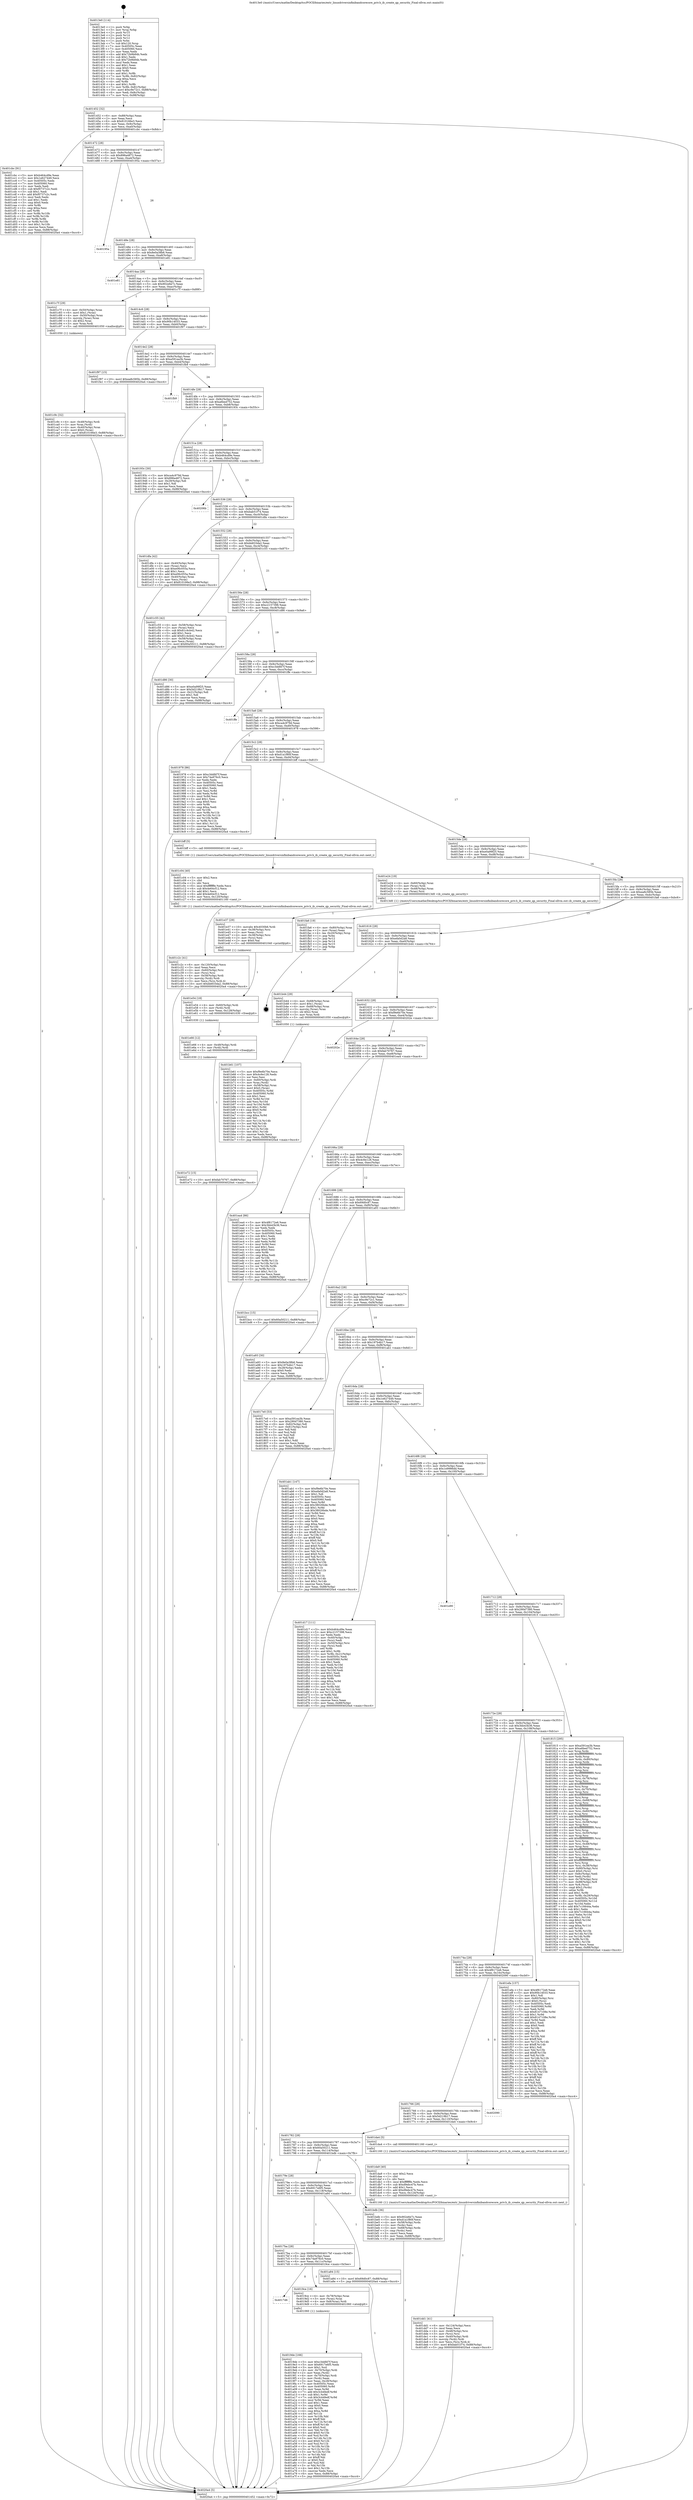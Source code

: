 digraph "0x4013e0" {
  label = "0x4013e0 (/mnt/c/Users/mathe/Desktop/tcc/POCII/binaries/extr_linuxdriversinfinibandcorecore_priv.h_ib_create_qp_security_Final-ollvm.out::main(0))"
  labelloc = "t"
  node[shape=record]

  Entry [label="",width=0.3,height=0.3,shape=circle,fillcolor=black,style=filled]
  "0x401452" [label="{
     0x401452 [32]\l
     | [instrs]\l
     &nbsp;&nbsp;0x401452 \<+6\>: mov -0x88(%rbp),%eax\l
     &nbsp;&nbsp;0x401458 \<+2\>: mov %eax,%ecx\l
     &nbsp;&nbsp;0x40145a \<+6\>: sub $0x810166e3,%ecx\l
     &nbsp;&nbsp;0x401460 \<+6\>: mov %eax,-0x9c(%rbp)\l
     &nbsp;&nbsp;0x401466 \<+6\>: mov %ecx,-0xa0(%rbp)\l
     &nbsp;&nbsp;0x40146c \<+6\>: je 0000000000401cbc \<main+0x8dc\>\l
  }"]
  "0x401cbc" [label="{
     0x401cbc [91]\l
     | [instrs]\l
     &nbsp;&nbsp;0x401cbc \<+5\>: mov $0xb464cd9e,%eax\l
     &nbsp;&nbsp;0x401cc1 \<+5\>: mov $0x1e627449,%ecx\l
     &nbsp;&nbsp;0x401cc6 \<+7\>: mov 0x40505c,%edx\l
     &nbsp;&nbsp;0x401ccd \<+7\>: mov 0x405060,%esi\l
     &nbsp;&nbsp;0x401cd4 \<+2\>: mov %edx,%edi\l
     &nbsp;&nbsp;0x401cd6 \<+6\>: sub $0xf0737c2c,%edi\l
     &nbsp;&nbsp;0x401cdc \<+3\>: sub $0x1,%edi\l
     &nbsp;&nbsp;0x401cdf \<+6\>: add $0xf0737c2c,%edi\l
     &nbsp;&nbsp;0x401ce5 \<+3\>: imul %edi,%edx\l
     &nbsp;&nbsp;0x401ce8 \<+3\>: and $0x1,%edx\l
     &nbsp;&nbsp;0x401ceb \<+3\>: cmp $0x0,%edx\l
     &nbsp;&nbsp;0x401cee \<+4\>: sete %r8b\l
     &nbsp;&nbsp;0x401cf2 \<+3\>: cmp $0xa,%esi\l
     &nbsp;&nbsp;0x401cf5 \<+4\>: setl %r9b\l
     &nbsp;&nbsp;0x401cf9 \<+3\>: mov %r8b,%r10b\l
     &nbsp;&nbsp;0x401cfc \<+3\>: and %r9b,%r10b\l
     &nbsp;&nbsp;0x401cff \<+3\>: xor %r9b,%r8b\l
     &nbsp;&nbsp;0x401d02 \<+3\>: or %r8b,%r10b\l
     &nbsp;&nbsp;0x401d05 \<+4\>: test $0x1,%r10b\l
     &nbsp;&nbsp;0x401d09 \<+3\>: cmovne %ecx,%eax\l
     &nbsp;&nbsp;0x401d0c \<+6\>: mov %eax,-0x88(%rbp)\l
     &nbsp;&nbsp;0x401d12 \<+5\>: jmp 00000000004020a4 \<main+0xcc4\>\l
  }"]
  "0x401472" [label="{
     0x401472 [28]\l
     | [instrs]\l
     &nbsp;&nbsp;0x401472 \<+5\>: jmp 0000000000401477 \<main+0x97\>\l
     &nbsp;&nbsp;0x401477 \<+6\>: mov -0x9c(%rbp),%eax\l
     &nbsp;&nbsp;0x40147d \<+5\>: sub $0x896a4872,%eax\l
     &nbsp;&nbsp;0x401482 \<+6\>: mov %eax,-0xa4(%rbp)\l
     &nbsp;&nbsp;0x401488 \<+6\>: je 000000000040195a \<main+0x57a\>\l
  }"]
  Exit [label="",width=0.3,height=0.3,shape=circle,fillcolor=black,style=filled,peripheries=2]
  "0x40195a" [label="{
     0x40195a\l
  }", style=dashed]
  "0x40148e" [label="{
     0x40148e [28]\l
     | [instrs]\l
     &nbsp;&nbsp;0x40148e \<+5\>: jmp 0000000000401493 \<main+0xb3\>\l
     &nbsp;&nbsp;0x401493 \<+6\>: mov -0x9c(%rbp),%eax\l
     &nbsp;&nbsp;0x401499 \<+5\>: sub $0x8e0a38b6,%eax\l
     &nbsp;&nbsp;0x40149e \<+6\>: mov %eax,-0xa8(%rbp)\l
     &nbsp;&nbsp;0x4014a4 \<+6\>: je 0000000000401e81 \<main+0xaa1\>\l
  }"]
  "0x401e72" [label="{
     0x401e72 [15]\l
     | [instrs]\l
     &nbsp;&nbsp;0x401e72 \<+10\>: movl $0xfab70767,-0x88(%rbp)\l
     &nbsp;&nbsp;0x401e7c \<+5\>: jmp 00000000004020a4 \<main+0xcc4\>\l
  }"]
  "0x401e81" [label="{
     0x401e81\l
  }", style=dashed]
  "0x4014aa" [label="{
     0x4014aa [28]\l
     | [instrs]\l
     &nbsp;&nbsp;0x4014aa \<+5\>: jmp 00000000004014af \<main+0xcf\>\l
     &nbsp;&nbsp;0x4014af \<+6\>: mov -0x9c(%rbp),%eax\l
     &nbsp;&nbsp;0x4014b5 \<+5\>: sub $0x902e6e7c,%eax\l
     &nbsp;&nbsp;0x4014ba \<+6\>: mov %eax,-0xac(%rbp)\l
     &nbsp;&nbsp;0x4014c0 \<+6\>: je 0000000000401c7f \<main+0x89f\>\l
  }"]
  "0x401e66" [label="{
     0x401e66 [12]\l
     | [instrs]\l
     &nbsp;&nbsp;0x401e66 \<+4\>: mov -0x48(%rbp),%rdi\l
     &nbsp;&nbsp;0x401e6a \<+3\>: mov (%rdi),%rdi\l
     &nbsp;&nbsp;0x401e6d \<+5\>: call 0000000000401030 \<free@plt\>\l
     | [calls]\l
     &nbsp;&nbsp;0x401030 \{1\} (unknown)\l
  }"]
  "0x401c7f" [label="{
     0x401c7f [29]\l
     | [instrs]\l
     &nbsp;&nbsp;0x401c7f \<+4\>: mov -0x50(%rbp),%rax\l
     &nbsp;&nbsp;0x401c83 \<+6\>: movl $0x1,(%rax)\l
     &nbsp;&nbsp;0x401c89 \<+4\>: mov -0x50(%rbp),%rax\l
     &nbsp;&nbsp;0x401c8d \<+3\>: movslq (%rax),%rax\l
     &nbsp;&nbsp;0x401c90 \<+4\>: shl $0x2,%rax\l
     &nbsp;&nbsp;0x401c94 \<+3\>: mov %rax,%rdi\l
     &nbsp;&nbsp;0x401c97 \<+5\>: call 0000000000401050 \<malloc@plt\>\l
     | [calls]\l
     &nbsp;&nbsp;0x401050 \{1\} (unknown)\l
  }"]
  "0x4014c6" [label="{
     0x4014c6 [28]\l
     | [instrs]\l
     &nbsp;&nbsp;0x4014c6 \<+5\>: jmp 00000000004014cb \<main+0xeb\>\l
     &nbsp;&nbsp;0x4014cb \<+6\>: mov -0x9c(%rbp),%eax\l
     &nbsp;&nbsp;0x4014d1 \<+5\>: sub $0x90b14033,%eax\l
     &nbsp;&nbsp;0x4014d6 \<+6\>: mov %eax,-0xb0(%rbp)\l
     &nbsp;&nbsp;0x4014dc \<+6\>: je 0000000000401f97 \<main+0xbb7\>\l
  }"]
  "0x401e54" [label="{
     0x401e54 [18]\l
     | [instrs]\l
     &nbsp;&nbsp;0x401e54 \<+4\>: mov -0x60(%rbp),%rdi\l
     &nbsp;&nbsp;0x401e58 \<+3\>: mov (%rdi),%rdi\l
     &nbsp;&nbsp;0x401e5b \<+6\>: mov %eax,-0x128(%rbp)\l
     &nbsp;&nbsp;0x401e61 \<+5\>: call 0000000000401030 \<free@plt\>\l
     | [calls]\l
     &nbsp;&nbsp;0x401030 \{1\} (unknown)\l
  }"]
  "0x401f97" [label="{
     0x401f97 [15]\l
     | [instrs]\l
     &nbsp;&nbsp;0x401f97 \<+10\>: movl $0xea8c585b,-0x88(%rbp)\l
     &nbsp;&nbsp;0x401fa1 \<+5\>: jmp 00000000004020a4 \<main+0xcc4\>\l
  }"]
  "0x4014e2" [label="{
     0x4014e2 [28]\l
     | [instrs]\l
     &nbsp;&nbsp;0x4014e2 \<+5\>: jmp 00000000004014e7 \<main+0x107\>\l
     &nbsp;&nbsp;0x4014e7 \<+6\>: mov -0x9c(%rbp),%eax\l
     &nbsp;&nbsp;0x4014ed \<+5\>: sub $0xa591ea3b,%eax\l
     &nbsp;&nbsp;0x4014f2 \<+6\>: mov %eax,-0xb4(%rbp)\l
     &nbsp;&nbsp;0x4014f8 \<+6\>: je 0000000000401fb9 \<main+0xbd9\>\l
  }"]
  "0x401e37" [label="{
     0x401e37 [29]\l
     | [instrs]\l
     &nbsp;&nbsp;0x401e37 \<+10\>: movabs $0x4030b6,%rdi\l
     &nbsp;&nbsp;0x401e41 \<+4\>: mov -0x38(%rbp),%rsi\l
     &nbsp;&nbsp;0x401e45 \<+2\>: mov %eax,(%rsi)\l
     &nbsp;&nbsp;0x401e47 \<+4\>: mov -0x38(%rbp),%rsi\l
     &nbsp;&nbsp;0x401e4b \<+2\>: mov (%rsi),%esi\l
     &nbsp;&nbsp;0x401e4d \<+2\>: mov $0x0,%al\l
     &nbsp;&nbsp;0x401e4f \<+5\>: call 0000000000401040 \<printf@plt\>\l
     | [calls]\l
     &nbsp;&nbsp;0x401040 \{1\} (unknown)\l
  }"]
  "0x401fb9" [label="{
     0x401fb9\l
  }", style=dashed]
  "0x4014fe" [label="{
     0x4014fe [28]\l
     | [instrs]\l
     &nbsp;&nbsp;0x4014fe \<+5\>: jmp 0000000000401503 \<main+0x123\>\l
     &nbsp;&nbsp;0x401503 \<+6\>: mov -0x9c(%rbp),%eax\l
     &nbsp;&nbsp;0x401509 \<+5\>: sub $0xa6bed752,%eax\l
     &nbsp;&nbsp;0x40150e \<+6\>: mov %eax,-0xb8(%rbp)\l
     &nbsp;&nbsp;0x401514 \<+6\>: je 000000000040193c \<main+0x55c\>\l
  }"]
  "0x401dd1" [label="{
     0x401dd1 [41]\l
     | [instrs]\l
     &nbsp;&nbsp;0x401dd1 \<+6\>: mov -0x124(%rbp),%ecx\l
     &nbsp;&nbsp;0x401dd7 \<+3\>: imul %eax,%ecx\l
     &nbsp;&nbsp;0x401dda \<+4\>: mov -0x48(%rbp),%rsi\l
     &nbsp;&nbsp;0x401dde \<+3\>: mov (%rsi),%rsi\l
     &nbsp;&nbsp;0x401de1 \<+4\>: mov -0x40(%rbp),%rdi\l
     &nbsp;&nbsp;0x401de5 \<+3\>: movslq (%rdi),%rdi\l
     &nbsp;&nbsp;0x401de8 \<+3\>: mov %ecx,(%rsi,%rdi,4)\l
     &nbsp;&nbsp;0x401deb \<+10\>: movl $0xbab51f74,-0x88(%rbp)\l
     &nbsp;&nbsp;0x401df5 \<+5\>: jmp 00000000004020a4 \<main+0xcc4\>\l
  }"]
  "0x40193c" [label="{
     0x40193c [30]\l
     | [instrs]\l
     &nbsp;&nbsp;0x40193c \<+5\>: mov $0xca4c979d,%eax\l
     &nbsp;&nbsp;0x401941 \<+5\>: mov $0x896a4872,%ecx\l
     &nbsp;&nbsp;0x401946 \<+3\>: mov -0x29(%rbp),%dl\l
     &nbsp;&nbsp;0x401949 \<+3\>: test $0x1,%dl\l
     &nbsp;&nbsp;0x40194c \<+3\>: cmovne %ecx,%eax\l
     &nbsp;&nbsp;0x40194f \<+6\>: mov %eax,-0x88(%rbp)\l
     &nbsp;&nbsp;0x401955 \<+5\>: jmp 00000000004020a4 \<main+0xcc4\>\l
  }"]
  "0x40151a" [label="{
     0x40151a [28]\l
     | [instrs]\l
     &nbsp;&nbsp;0x40151a \<+5\>: jmp 000000000040151f \<main+0x13f\>\l
     &nbsp;&nbsp;0x40151f \<+6\>: mov -0x9c(%rbp),%eax\l
     &nbsp;&nbsp;0x401525 \<+5\>: sub $0xb464cd9e,%eax\l
     &nbsp;&nbsp;0x40152a \<+6\>: mov %eax,-0xbc(%rbp)\l
     &nbsp;&nbsp;0x401530 \<+6\>: je 000000000040206b \<main+0xc8b\>\l
  }"]
  "0x401da9" [label="{
     0x401da9 [40]\l
     | [instrs]\l
     &nbsp;&nbsp;0x401da9 \<+5\>: mov $0x2,%ecx\l
     &nbsp;&nbsp;0x401dae \<+1\>: cltd\l
     &nbsp;&nbsp;0x401daf \<+2\>: idiv %ecx\l
     &nbsp;&nbsp;0x401db1 \<+6\>: imul $0xfffffffe,%edx,%ecx\l
     &nbsp;&nbsp;0x401db7 \<+6\>: sub $0xd9ebc47b,%ecx\l
     &nbsp;&nbsp;0x401dbd \<+3\>: add $0x1,%ecx\l
     &nbsp;&nbsp;0x401dc0 \<+6\>: add $0xd9ebc47b,%ecx\l
     &nbsp;&nbsp;0x401dc6 \<+6\>: mov %ecx,-0x124(%rbp)\l
     &nbsp;&nbsp;0x401dcc \<+5\>: call 0000000000401160 \<next_i\>\l
     | [calls]\l
     &nbsp;&nbsp;0x401160 \{1\} (/mnt/c/Users/mathe/Desktop/tcc/POCII/binaries/extr_linuxdriversinfinibandcorecore_priv.h_ib_create_qp_security_Final-ollvm.out::next_i)\l
  }"]
  "0x40206b" [label="{
     0x40206b\l
  }", style=dashed]
  "0x401536" [label="{
     0x401536 [28]\l
     | [instrs]\l
     &nbsp;&nbsp;0x401536 \<+5\>: jmp 000000000040153b \<main+0x15b\>\l
     &nbsp;&nbsp;0x40153b \<+6\>: mov -0x9c(%rbp),%eax\l
     &nbsp;&nbsp;0x401541 \<+5\>: sub $0xbab51f74,%eax\l
     &nbsp;&nbsp;0x401546 \<+6\>: mov %eax,-0xc0(%rbp)\l
     &nbsp;&nbsp;0x40154c \<+6\>: je 0000000000401dfa \<main+0xa1a\>\l
  }"]
  "0x401c9c" [label="{
     0x401c9c [32]\l
     | [instrs]\l
     &nbsp;&nbsp;0x401c9c \<+4\>: mov -0x48(%rbp),%rdi\l
     &nbsp;&nbsp;0x401ca0 \<+3\>: mov %rax,(%rdi)\l
     &nbsp;&nbsp;0x401ca3 \<+4\>: mov -0x40(%rbp),%rax\l
     &nbsp;&nbsp;0x401ca7 \<+6\>: movl $0x0,(%rax)\l
     &nbsp;&nbsp;0x401cad \<+10\>: movl $0x810166e3,-0x88(%rbp)\l
     &nbsp;&nbsp;0x401cb7 \<+5\>: jmp 00000000004020a4 \<main+0xcc4\>\l
  }"]
  "0x401dfa" [label="{
     0x401dfa [42]\l
     | [instrs]\l
     &nbsp;&nbsp;0x401dfa \<+4\>: mov -0x40(%rbp),%rax\l
     &nbsp;&nbsp;0x401dfe \<+2\>: mov (%rax),%ecx\l
     &nbsp;&nbsp;0x401e00 \<+6\>: sub $0xe06c055a,%ecx\l
     &nbsp;&nbsp;0x401e06 \<+3\>: add $0x1,%ecx\l
     &nbsp;&nbsp;0x401e09 \<+6\>: add $0xe06c055a,%ecx\l
     &nbsp;&nbsp;0x401e0f \<+4\>: mov -0x40(%rbp),%rax\l
     &nbsp;&nbsp;0x401e13 \<+2\>: mov %ecx,(%rax)\l
     &nbsp;&nbsp;0x401e15 \<+10\>: movl $0x810166e3,-0x88(%rbp)\l
     &nbsp;&nbsp;0x401e1f \<+5\>: jmp 00000000004020a4 \<main+0xcc4\>\l
  }"]
  "0x401552" [label="{
     0x401552 [28]\l
     | [instrs]\l
     &nbsp;&nbsp;0x401552 \<+5\>: jmp 0000000000401557 \<main+0x177\>\l
     &nbsp;&nbsp;0x401557 \<+6\>: mov -0x9c(%rbp),%eax\l
     &nbsp;&nbsp;0x40155d \<+5\>: sub $0xbb833da2,%eax\l
     &nbsp;&nbsp;0x401562 \<+6\>: mov %eax,-0xc4(%rbp)\l
     &nbsp;&nbsp;0x401568 \<+6\>: je 0000000000401c55 \<main+0x875\>\l
  }"]
  "0x401c2c" [label="{
     0x401c2c [41]\l
     | [instrs]\l
     &nbsp;&nbsp;0x401c2c \<+6\>: mov -0x120(%rbp),%ecx\l
     &nbsp;&nbsp;0x401c32 \<+3\>: imul %eax,%ecx\l
     &nbsp;&nbsp;0x401c35 \<+4\>: mov -0x60(%rbp),%rsi\l
     &nbsp;&nbsp;0x401c39 \<+3\>: mov (%rsi),%rsi\l
     &nbsp;&nbsp;0x401c3c \<+4\>: mov -0x58(%rbp),%rdi\l
     &nbsp;&nbsp;0x401c40 \<+3\>: movslq (%rdi),%rdi\l
     &nbsp;&nbsp;0x401c43 \<+3\>: mov %ecx,(%rsi,%rdi,4)\l
     &nbsp;&nbsp;0x401c46 \<+10\>: movl $0xbb833da2,-0x88(%rbp)\l
     &nbsp;&nbsp;0x401c50 \<+5\>: jmp 00000000004020a4 \<main+0xcc4\>\l
  }"]
  "0x401c55" [label="{
     0x401c55 [42]\l
     | [instrs]\l
     &nbsp;&nbsp;0x401c55 \<+4\>: mov -0x58(%rbp),%rax\l
     &nbsp;&nbsp;0x401c59 \<+2\>: mov (%rax),%ecx\l
     &nbsp;&nbsp;0x401c5b \<+6\>: sub $0x81c4cb42,%ecx\l
     &nbsp;&nbsp;0x401c61 \<+3\>: add $0x1,%ecx\l
     &nbsp;&nbsp;0x401c64 \<+6\>: add $0x81c4cb42,%ecx\l
     &nbsp;&nbsp;0x401c6a \<+4\>: mov -0x58(%rbp),%rax\l
     &nbsp;&nbsp;0x401c6e \<+2\>: mov %ecx,(%rax)\l
     &nbsp;&nbsp;0x401c70 \<+10\>: movl $0x60a50211,-0x88(%rbp)\l
     &nbsp;&nbsp;0x401c7a \<+5\>: jmp 00000000004020a4 \<main+0xcc4\>\l
  }"]
  "0x40156e" [label="{
     0x40156e [28]\l
     | [instrs]\l
     &nbsp;&nbsp;0x40156e \<+5\>: jmp 0000000000401573 \<main+0x193\>\l
     &nbsp;&nbsp;0x401573 \<+6\>: mov -0x9c(%rbp),%eax\l
     &nbsp;&nbsp;0x401579 \<+5\>: sub $0xc2157398,%eax\l
     &nbsp;&nbsp;0x40157e \<+6\>: mov %eax,-0xc8(%rbp)\l
     &nbsp;&nbsp;0x401584 \<+6\>: je 0000000000401d86 \<main+0x9a6\>\l
  }"]
  "0x401c04" [label="{
     0x401c04 [40]\l
     | [instrs]\l
     &nbsp;&nbsp;0x401c04 \<+5\>: mov $0x2,%ecx\l
     &nbsp;&nbsp;0x401c09 \<+1\>: cltd\l
     &nbsp;&nbsp;0x401c0a \<+2\>: idiv %ecx\l
     &nbsp;&nbsp;0x401c0c \<+6\>: imul $0xfffffffe,%edx,%ecx\l
     &nbsp;&nbsp;0x401c12 \<+6\>: sub $0x4e64cf12,%ecx\l
     &nbsp;&nbsp;0x401c18 \<+3\>: add $0x1,%ecx\l
     &nbsp;&nbsp;0x401c1b \<+6\>: add $0x4e64cf12,%ecx\l
     &nbsp;&nbsp;0x401c21 \<+6\>: mov %ecx,-0x120(%rbp)\l
     &nbsp;&nbsp;0x401c27 \<+5\>: call 0000000000401160 \<next_i\>\l
     | [calls]\l
     &nbsp;&nbsp;0x401160 \{1\} (/mnt/c/Users/mathe/Desktop/tcc/POCII/binaries/extr_linuxdriversinfinibandcorecore_priv.h_ib_create_qp_security_Final-ollvm.out::next_i)\l
  }"]
  "0x401d86" [label="{
     0x401d86 [30]\l
     | [instrs]\l
     &nbsp;&nbsp;0x401d86 \<+5\>: mov $0xe0a99f25,%eax\l
     &nbsp;&nbsp;0x401d8b \<+5\>: mov $0x5d219b17,%ecx\l
     &nbsp;&nbsp;0x401d90 \<+3\>: mov -0x21(%rbp),%dl\l
     &nbsp;&nbsp;0x401d93 \<+3\>: test $0x1,%dl\l
     &nbsp;&nbsp;0x401d96 \<+3\>: cmovne %ecx,%eax\l
     &nbsp;&nbsp;0x401d99 \<+6\>: mov %eax,-0x88(%rbp)\l
     &nbsp;&nbsp;0x401d9f \<+5\>: jmp 00000000004020a4 \<main+0xcc4\>\l
  }"]
  "0x40158a" [label="{
     0x40158a [28]\l
     | [instrs]\l
     &nbsp;&nbsp;0x40158a \<+5\>: jmp 000000000040158f \<main+0x1af\>\l
     &nbsp;&nbsp;0x40158f \<+6\>: mov -0x9c(%rbp),%eax\l
     &nbsp;&nbsp;0x401595 \<+5\>: sub $0xc3ddfd7f,%eax\l
     &nbsp;&nbsp;0x40159a \<+6\>: mov %eax,-0xcc(%rbp)\l
     &nbsp;&nbsp;0x4015a0 \<+6\>: je 0000000000401ffe \<main+0xc1e\>\l
  }"]
  "0x401b61" [label="{
     0x401b61 [107]\l
     | [instrs]\l
     &nbsp;&nbsp;0x401b61 \<+5\>: mov $0xf9e6b70e,%ecx\l
     &nbsp;&nbsp;0x401b66 \<+5\>: mov $0x4c6e128,%edx\l
     &nbsp;&nbsp;0x401b6b \<+2\>: xor %esi,%esi\l
     &nbsp;&nbsp;0x401b6d \<+4\>: mov -0x60(%rbp),%rdi\l
     &nbsp;&nbsp;0x401b71 \<+3\>: mov %rax,(%rdi)\l
     &nbsp;&nbsp;0x401b74 \<+4\>: mov -0x58(%rbp),%rax\l
     &nbsp;&nbsp;0x401b78 \<+6\>: movl $0x0,(%rax)\l
     &nbsp;&nbsp;0x401b7e \<+8\>: mov 0x40505c,%r8d\l
     &nbsp;&nbsp;0x401b86 \<+8\>: mov 0x405060,%r9d\l
     &nbsp;&nbsp;0x401b8e \<+3\>: sub $0x1,%esi\l
     &nbsp;&nbsp;0x401b91 \<+3\>: mov %r8d,%r10d\l
     &nbsp;&nbsp;0x401b94 \<+3\>: add %esi,%r10d\l
     &nbsp;&nbsp;0x401b97 \<+4\>: imul %r10d,%r8d\l
     &nbsp;&nbsp;0x401b9b \<+4\>: and $0x1,%r8d\l
     &nbsp;&nbsp;0x401b9f \<+4\>: cmp $0x0,%r8d\l
     &nbsp;&nbsp;0x401ba3 \<+4\>: sete %r11b\l
     &nbsp;&nbsp;0x401ba7 \<+4\>: cmp $0xa,%r9d\l
     &nbsp;&nbsp;0x401bab \<+3\>: setl %bl\l
     &nbsp;&nbsp;0x401bae \<+3\>: mov %r11b,%r14b\l
     &nbsp;&nbsp;0x401bb1 \<+3\>: and %bl,%r14b\l
     &nbsp;&nbsp;0x401bb4 \<+3\>: xor %bl,%r11b\l
     &nbsp;&nbsp;0x401bb7 \<+3\>: or %r11b,%r14b\l
     &nbsp;&nbsp;0x401bba \<+4\>: test $0x1,%r14b\l
     &nbsp;&nbsp;0x401bbe \<+3\>: cmovne %edx,%ecx\l
     &nbsp;&nbsp;0x401bc1 \<+6\>: mov %ecx,-0x88(%rbp)\l
     &nbsp;&nbsp;0x401bc7 \<+5\>: jmp 00000000004020a4 \<main+0xcc4\>\l
  }"]
  "0x401ffe" [label="{
     0x401ffe\l
  }", style=dashed]
  "0x4015a6" [label="{
     0x4015a6 [28]\l
     | [instrs]\l
     &nbsp;&nbsp;0x4015a6 \<+5\>: jmp 00000000004015ab \<main+0x1cb\>\l
     &nbsp;&nbsp;0x4015ab \<+6\>: mov -0x9c(%rbp),%eax\l
     &nbsp;&nbsp;0x4015b1 \<+5\>: sub $0xca4c979d,%eax\l
     &nbsp;&nbsp;0x4015b6 \<+6\>: mov %eax,-0xd0(%rbp)\l
     &nbsp;&nbsp;0x4015bc \<+6\>: je 0000000000401978 \<main+0x598\>\l
  }"]
  "0x4019de" [label="{
     0x4019de [166]\l
     | [instrs]\l
     &nbsp;&nbsp;0x4019de \<+5\>: mov $0xc3ddfd7f,%ecx\l
     &nbsp;&nbsp;0x4019e3 \<+5\>: mov $0x6917e6f5,%edx\l
     &nbsp;&nbsp;0x4019e8 \<+3\>: mov $0x1,%sil\l
     &nbsp;&nbsp;0x4019eb \<+4\>: mov -0x70(%rbp),%rdi\l
     &nbsp;&nbsp;0x4019ef \<+2\>: mov %eax,(%rdi)\l
     &nbsp;&nbsp;0x4019f1 \<+4\>: mov -0x70(%rbp),%rdi\l
     &nbsp;&nbsp;0x4019f5 \<+2\>: mov (%rdi),%eax\l
     &nbsp;&nbsp;0x4019f7 \<+3\>: mov %eax,-0x28(%rbp)\l
     &nbsp;&nbsp;0x4019fa \<+7\>: mov 0x40505c,%eax\l
     &nbsp;&nbsp;0x401a01 \<+8\>: mov 0x405060,%r8d\l
     &nbsp;&nbsp;0x401a09 \<+3\>: mov %eax,%r9d\l
     &nbsp;&nbsp;0x401a0c \<+7\>: add $0x3c44fedf,%r9d\l
     &nbsp;&nbsp;0x401a13 \<+4\>: sub $0x1,%r9d\l
     &nbsp;&nbsp;0x401a17 \<+7\>: sub $0x3c44fedf,%r9d\l
     &nbsp;&nbsp;0x401a1e \<+4\>: imul %r9d,%eax\l
     &nbsp;&nbsp;0x401a22 \<+3\>: and $0x1,%eax\l
     &nbsp;&nbsp;0x401a25 \<+3\>: cmp $0x0,%eax\l
     &nbsp;&nbsp;0x401a28 \<+4\>: sete %r10b\l
     &nbsp;&nbsp;0x401a2c \<+4\>: cmp $0xa,%r8d\l
     &nbsp;&nbsp;0x401a30 \<+4\>: setl %r11b\l
     &nbsp;&nbsp;0x401a34 \<+3\>: mov %r10b,%bl\l
     &nbsp;&nbsp;0x401a37 \<+3\>: xor $0xff,%bl\l
     &nbsp;&nbsp;0x401a3a \<+3\>: mov %r11b,%r14b\l
     &nbsp;&nbsp;0x401a3d \<+4\>: xor $0xff,%r14b\l
     &nbsp;&nbsp;0x401a41 \<+4\>: xor $0x0,%sil\l
     &nbsp;&nbsp;0x401a45 \<+3\>: mov %bl,%r15b\l
     &nbsp;&nbsp;0x401a48 \<+4\>: and $0x0,%r15b\l
     &nbsp;&nbsp;0x401a4c \<+3\>: and %sil,%r10b\l
     &nbsp;&nbsp;0x401a4f \<+3\>: mov %r14b,%r12b\l
     &nbsp;&nbsp;0x401a52 \<+4\>: and $0x0,%r12b\l
     &nbsp;&nbsp;0x401a56 \<+3\>: and %sil,%r11b\l
     &nbsp;&nbsp;0x401a59 \<+3\>: or %r10b,%r15b\l
     &nbsp;&nbsp;0x401a5c \<+3\>: or %r11b,%r12b\l
     &nbsp;&nbsp;0x401a5f \<+3\>: xor %r12b,%r15b\l
     &nbsp;&nbsp;0x401a62 \<+3\>: or %r14b,%bl\l
     &nbsp;&nbsp;0x401a65 \<+3\>: xor $0xff,%bl\l
     &nbsp;&nbsp;0x401a68 \<+4\>: or $0x0,%sil\l
     &nbsp;&nbsp;0x401a6c \<+3\>: and %sil,%bl\l
     &nbsp;&nbsp;0x401a6f \<+3\>: or %bl,%r15b\l
     &nbsp;&nbsp;0x401a72 \<+4\>: test $0x1,%r15b\l
     &nbsp;&nbsp;0x401a76 \<+3\>: cmovne %edx,%ecx\l
     &nbsp;&nbsp;0x401a79 \<+6\>: mov %ecx,-0x88(%rbp)\l
     &nbsp;&nbsp;0x401a7f \<+5\>: jmp 00000000004020a4 \<main+0xcc4\>\l
  }"]
  "0x401978" [label="{
     0x401978 [86]\l
     | [instrs]\l
     &nbsp;&nbsp;0x401978 \<+5\>: mov $0xc3ddfd7f,%eax\l
     &nbsp;&nbsp;0x40197d \<+5\>: mov $0x74a976c0,%ecx\l
     &nbsp;&nbsp;0x401982 \<+2\>: xor %edx,%edx\l
     &nbsp;&nbsp;0x401984 \<+7\>: mov 0x40505c,%esi\l
     &nbsp;&nbsp;0x40198b \<+7\>: mov 0x405060,%edi\l
     &nbsp;&nbsp;0x401992 \<+3\>: sub $0x1,%edx\l
     &nbsp;&nbsp;0x401995 \<+3\>: mov %esi,%r8d\l
     &nbsp;&nbsp;0x401998 \<+3\>: add %edx,%r8d\l
     &nbsp;&nbsp;0x40199b \<+4\>: imul %r8d,%esi\l
     &nbsp;&nbsp;0x40199f \<+3\>: and $0x1,%esi\l
     &nbsp;&nbsp;0x4019a2 \<+3\>: cmp $0x0,%esi\l
     &nbsp;&nbsp;0x4019a5 \<+4\>: sete %r9b\l
     &nbsp;&nbsp;0x4019a9 \<+3\>: cmp $0xa,%edi\l
     &nbsp;&nbsp;0x4019ac \<+4\>: setl %r10b\l
     &nbsp;&nbsp;0x4019b0 \<+3\>: mov %r9b,%r11b\l
     &nbsp;&nbsp;0x4019b3 \<+3\>: and %r10b,%r11b\l
     &nbsp;&nbsp;0x4019b6 \<+3\>: xor %r10b,%r9b\l
     &nbsp;&nbsp;0x4019b9 \<+3\>: or %r9b,%r11b\l
     &nbsp;&nbsp;0x4019bc \<+4\>: test $0x1,%r11b\l
     &nbsp;&nbsp;0x4019c0 \<+3\>: cmovne %ecx,%eax\l
     &nbsp;&nbsp;0x4019c3 \<+6\>: mov %eax,-0x88(%rbp)\l
     &nbsp;&nbsp;0x4019c9 \<+5\>: jmp 00000000004020a4 \<main+0xcc4\>\l
  }"]
  "0x4015c2" [label="{
     0x4015c2 [28]\l
     | [instrs]\l
     &nbsp;&nbsp;0x4015c2 \<+5\>: jmp 00000000004015c7 \<main+0x1e7\>\l
     &nbsp;&nbsp;0x4015c7 \<+6\>: mov -0x9c(%rbp),%eax\l
     &nbsp;&nbsp;0x4015cd \<+5\>: sub $0xd1a1f80f,%eax\l
     &nbsp;&nbsp;0x4015d2 \<+6\>: mov %eax,-0xd4(%rbp)\l
     &nbsp;&nbsp;0x4015d8 \<+6\>: je 0000000000401bff \<main+0x81f\>\l
  }"]
  "0x4017d6" [label="{
     0x4017d6\l
  }", style=dashed]
  "0x401bff" [label="{
     0x401bff [5]\l
     | [instrs]\l
     &nbsp;&nbsp;0x401bff \<+5\>: call 0000000000401160 \<next_i\>\l
     | [calls]\l
     &nbsp;&nbsp;0x401160 \{1\} (/mnt/c/Users/mathe/Desktop/tcc/POCII/binaries/extr_linuxdriversinfinibandcorecore_priv.h_ib_create_qp_security_Final-ollvm.out::next_i)\l
  }"]
  "0x4015de" [label="{
     0x4015de [28]\l
     | [instrs]\l
     &nbsp;&nbsp;0x4015de \<+5\>: jmp 00000000004015e3 \<main+0x203\>\l
     &nbsp;&nbsp;0x4015e3 \<+6\>: mov -0x9c(%rbp),%eax\l
     &nbsp;&nbsp;0x4015e9 \<+5\>: sub $0xe0a99f25,%eax\l
     &nbsp;&nbsp;0x4015ee \<+6\>: mov %eax,-0xd8(%rbp)\l
     &nbsp;&nbsp;0x4015f4 \<+6\>: je 0000000000401e24 \<main+0xa44\>\l
  }"]
  "0x4019ce" [label="{
     0x4019ce [16]\l
     | [instrs]\l
     &nbsp;&nbsp;0x4019ce \<+4\>: mov -0x78(%rbp),%rax\l
     &nbsp;&nbsp;0x4019d2 \<+3\>: mov (%rax),%rax\l
     &nbsp;&nbsp;0x4019d5 \<+4\>: mov 0x8(%rax),%rdi\l
     &nbsp;&nbsp;0x4019d9 \<+5\>: call 0000000000401060 \<atoi@plt\>\l
     | [calls]\l
     &nbsp;&nbsp;0x401060 \{1\} (unknown)\l
  }"]
  "0x401e24" [label="{
     0x401e24 [19]\l
     | [instrs]\l
     &nbsp;&nbsp;0x401e24 \<+4\>: mov -0x60(%rbp),%rax\l
     &nbsp;&nbsp;0x401e28 \<+3\>: mov (%rax),%rdi\l
     &nbsp;&nbsp;0x401e2b \<+4\>: mov -0x48(%rbp),%rax\l
     &nbsp;&nbsp;0x401e2f \<+3\>: mov (%rax),%rsi\l
     &nbsp;&nbsp;0x401e32 \<+5\>: call 00000000004013d0 \<ib_create_qp_security\>\l
     | [calls]\l
     &nbsp;&nbsp;0x4013d0 \{1\} (/mnt/c/Users/mathe/Desktop/tcc/POCII/binaries/extr_linuxdriversinfinibandcorecore_priv.h_ib_create_qp_security_Final-ollvm.out::ib_create_qp_security)\l
  }"]
  "0x4015fa" [label="{
     0x4015fa [28]\l
     | [instrs]\l
     &nbsp;&nbsp;0x4015fa \<+5\>: jmp 00000000004015ff \<main+0x21f\>\l
     &nbsp;&nbsp;0x4015ff \<+6\>: mov -0x9c(%rbp),%eax\l
     &nbsp;&nbsp;0x401605 \<+5\>: sub $0xea8c585b,%eax\l
     &nbsp;&nbsp;0x40160a \<+6\>: mov %eax,-0xdc(%rbp)\l
     &nbsp;&nbsp;0x401610 \<+6\>: je 0000000000401fa6 \<main+0xbc6\>\l
  }"]
  "0x4017ba" [label="{
     0x4017ba [28]\l
     | [instrs]\l
     &nbsp;&nbsp;0x4017ba \<+5\>: jmp 00000000004017bf \<main+0x3df\>\l
     &nbsp;&nbsp;0x4017bf \<+6\>: mov -0x9c(%rbp),%eax\l
     &nbsp;&nbsp;0x4017c5 \<+5\>: sub $0x74a976c0,%eax\l
     &nbsp;&nbsp;0x4017ca \<+6\>: mov %eax,-0x11c(%rbp)\l
     &nbsp;&nbsp;0x4017d0 \<+6\>: je 00000000004019ce \<main+0x5ee\>\l
  }"]
  "0x401fa6" [label="{
     0x401fa6 [19]\l
     | [instrs]\l
     &nbsp;&nbsp;0x401fa6 \<+4\>: mov -0x80(%rbp),%rax\l
     &nbsp;&nbsp;0x401faa \<+2\>: mov (%rax),%eax\l
     &nbsp;&nbsp;0x401fac \<+4\>: lea -0x20(%rbp),%rsp\l
     &nbsp;&nbsp;0x401fb0 \<+1\>: pop %rbx\l
     &nbsp;&nbsp;0x401fb1 \<+2\>: pop %r12\l
     &nbsp;&nbsp;0x401fb3 \<+2\>: pop %r14\l
     &nbsp;&nbsp;0x401fb5 \<+2\>: pop %r15\l
     &nbsp;&nbsp;0x401fb7 \<+1\>: pop %rbp\l
     &nbsp;&nbsp;0x401fb8 \<+1\>: ret\l
  }"]
  "0x401616" [label="{
     0x401616 [28]\l
     | [instrs]\l
     &nbsp;&nbsp;0x401616 \<+5\>: jmp 000000000040161b \<main+0x23b\>\l
     &nbsp;&nbsp;0x40161b \<+6\>: mov -0x9c(%rbp),%eax\l
     &nbsp;&nbsp;0x401621 \<+5\>: sub $0xefa0d2a8,%eax\l
     &nbsp;&nbsp;0x401626 \<+6\>: mov %eax,-0xe0(%rbp)\l
     &nbsp;&nbsp;0x40162c \<+6\>: je 0000000000401b44 \<main+0x764\>\l
  }"]
  "0x401a84" [label="{
     0x401a84 [15]\l
     | [instrs]\l
     &nbsp;&nbsp;0x401a84 \<+10\>: movl $0x69d0c87,-0x88(%rbp)\l
     &nbsp;&nbsp;0x401a8e \<+5\>: jmp 00000000004020a4 \<main+0xcc4\>\l
  }"]
  "0x401b44" [label="{
     0x401b44 [29]\l
     | [instrs]\l
     &nbsp;&nbsp;0x401b44 \<+4\>: mov -0x68(%rbp),%rax\l
     &nbsp;&nbsp;0x401b48 \<+6\>: movl $0x1,(%rax)\l
     &nbsp;&nbsp;0x401b4e \<+4\>: mov -0x68(%rbp),%rax\l
     &nbsp;&nbsp;0x401b52 \<+3\>: movslq (%rax),%rax\l
     &nbsp;&nbsp;0x401b55 \<+4\>: shl $0x2,%rax\l
     &nbsp;&nbsp;0x401b59 \<+3\>: mov %rax,%rdi\l
     &nbsp;&nbsp;0x401b5c \<+5\>: call 0000000000401050 \<malloc@plt\>\l
     | [calls]\l
     &nbsp;&nbsp;0x401050 \{1\} (unknown)\l
  }"]
  "0x401632" [label="{
     0x401632 [28]\l
     | [instrs]\l
     &nbsp;&nbsp;0x401632 \<+5\>: jmp 0000000000401637 \<main+0x257\>\l
     &nbsp;&nbsp;0x401637 \<+6\>: mov -0x9c(%rbp),%eax\l
     &nbsp;&nbsp;0x40163d \<+5\>: sub $0xf9e6b70e,%eax\l
     &nbsp;&nbsp;0x401642 \<+6\>: mov %eax,-0xe4(%rbp)\l
     &nbsp;&nbsp;0x401648 \<+6\>: je 000000000040202e \<main+0xc4e\>\l
  }"]
  "0x40179e" [label="{
     0x40179e [28]\l
     | [instrs]\l
     &nbsp;&nbsp;0x40179e \<+5\>: jmp 00000000004017a3 \<main+0x3c3\>\l
     &nbsp;&nbsp;0x4017a3 \<+6\>: mov -0x9c(%rbp),%eax\l
     &nbsp;&nbsp;0x4017a9 \<+5\>: sub $0x6917e6f5,%eax\l
     &nbsp;&nbsp;0x4017ae \<+6\>: mov %eax,-0x118(%rbp)\l
     &nbsp;&nbsp;0x4017b4 \<+6\>: je 0000000000401a84 \<main+0x6a4\>\l
  }"]
  "0x40202e" [label="{
     0x40202e\l
  }", style=dashed]
  "0x40164e" [label="{
     0x40164e [28]\l
     | [instrs]\l
     &nbsp;&nbsp;0x40164e \<+5\>: jmp 0000000000401653 \<main+0x273\>\l
     &nbsp;&nbsp;0x401653 \<+6\>: mov -0x9c(%rbp),%eax\l
     &nbsp;&nbsp;0x401659 \<+5\>: sub $0xfab70767,%eax\l
     &nbsp;&nbsp;0x40165e \<+6\>: mov %eax,-0xe8(%rbp)\l
     &nbsp;&nbsp;0x401664 \<+6\>: je 0000000000401ea4 \<main+0xac4\>\l
  }"]
  "0x401bdb" [label="{
     0x401bdb [36]\l
     | [instrs]\l
     &nbsp;&nbsp;0x401bdb \<+5\>: mov $0x902e6e7c,%eax\l
     &nbsp;&nbsp;0x401be0 \<+5\>: mov $0xd1a1f80f,%ecx\l
     &nbsp;&nbsp;0x401be5 \<+4\>: mov -0x58(%rbp),%rdx\l
     &nbsp;&nbsp;0x401be9 \<+2\>: mov (%rdx),%esi\l
     &nbsp;&nbsp;0x401beb \<+4\>: mov -0x68(%rbp),%rdx\l
     &nbsp;&nbsp;0x401bef \<+2\>: cmp (%rdx),%esi\l
     &nbsp;&nbsp;0x401bf1 \<+3\>: cmovl %ecx,%eax\l
     &nbsp;&nbsp;0x401bf4 \<+6\>: mov %eax,-0x88(%rbp)\l
     &nbsp;&nbsp;0x401bfa \<+5\>: jmp 00000000004020a4 \<main+0xcc4\>\l
  }"]
  "0x401ea4" [label="{
     0x401ea4 [86]\l
     | [instrs]\l
     &nbsp;&nbsp;0x401ea4 \<+5\>: mov $0x4f6172e6,%eax\l
     &nbsp;&nbsp;0x401ea9 \<+5\>: mov $0x3bb43b36,%ecx\l
     &nbsp;&nbsp;0x401eae \<+2\>: xor %edx,%edx\l
     &nbsp;&nbsp;0x401eb0 \<+7\>: mov 0x40505c,%esi\l
     &nbsp;&nbsp;0x401eb7 \<+7\>: mov 0x405060,%edi\l
     &nbsp;&nbsp;0x401ebe \<+3\>: sub $0x1,%edx\l
     &nbsp;&nbsp;0x401ec1 \<+3\>: mov %esi,%r8d\l
     &nbsp;&nbsp;0x401ec4 \<+3\>: add %edx,%r8d\l
     &nbsp;&nbsp;0x401ec7 \<+4\>: imul %r8d,%esi\l
     &nbsp;&nbsp;0x401ecb \<+3\>: and $0x1,%esi\l
     &nbsp;&nbsp;0x401ece \<+3\>: cmp $0x0,%esi\l
     &nbsp;&nbsp;0x401ed1 \<+4\>: sete %r9b\l
     &nbsp;&nbsp;0x401ed5 \<+3\>: cmp $0xa,%edi\l
     &nbsp;&nbsp;0x401ed8 \<+4\>: setl %r10b\l
     &nbsp;&nbsp;0x401edc \<+3\>: mov %r9b,%r11b\l
     &nbsp;&nbsp;0x401edf \<+3\>: and %r10b,%r11b\l
     &nbsp;&nbsp;0x401ee2 \<+3\>: xor %r10b,%r9b\l
     &nbsp;&nbsp;0x401ee5 \<+3\>: or %r9b,%r11b\l
     &nbsp;&nbsp;0x401ee8 \<+4\>: test $0x1,%r11b\l
     &nbsp;&nbsp;0x401eec \<+3\>: cmovne %ecx,%eax\l
     &nbsp;&nbsp;0x401eef \<+6\>: mov %eax,-0x88(%rbp)\l
     &nbsp;&nbsp;0x401ef5 \<+5\>: jmp 00000000004020a4 \<main+0xcc4\>\l
  }"]
  "0x40166a" [label="{
     0x40166a [28]\l
     | [instrs]\l
     &nbsp;&nbsp;0x40166a \<+5\>: jmp 000000000040166f \<main+0x28f\>\l
     &nbsp;&nbsp;0x40166f \<+6\>: mov -0x9c(%rbp),%eax\l
     &nbsp;&nbsp;0x401675 \<+5\>: sub $0x4c6e128,%eax\l
     &nbsp;&nbsp;0x40167a \<+6\>: mov %eax,-0xec(%rbp)\l
     &nbsp;&nbsp;0x401680 \<+6\>: je 0000000000401bcc \<main+0x7ec\>\l
  }"]
  "0x401782" [label="{
     0x401782 [28]\l
     | [instrs]\l
     &nbsp;&nbsp;0x401782 \<+5\>: jmp 0000000000401787 \<main+0x3a7\>\l
     &nbsp;&nbsp;0x401787 \<+6\>: mov -0x9c(%rbp),%eax\l
     &nbsp;&nbsp;0x40178d \<+5\>: sub $0x60a50211,%eax\l
     &nbsp;&nbsp;0x401792 \<+6\>: mov %eax,-0x114(%rbp)\l
     &nbsp;&nbsp;0x401798 \<+6\>: je 0000000000401bdb \<main+0x7fb\>\l
  }"]
  "0x401bcc" [label="{
     0x401bcc [15]\l
     | [instrs]\l
     &nbsp;&nbsp;0x401bcc \<+10\>: movl $0x60a50211,-0x88(%rbp)\l
     &nbsp;&nbsp;0x401bd6 \<+5\>: jmp 00000000004020a4 \<main+0xcc4\>\l
  }"]
  "0x401686" [label="{
     0x401686 [28]\l
     | [instrs]\l
     &nbsp;&nbsp;0x401686 \<+5\>: jmp 000000000040168b \<main+0x2ab\>\l
     &nbsp;&nbsp;0x40168b \<+6\>: mov -0x9c(%rbp),%eax\l
     &nbsp;&nbsp;0x401691 \<+5\>: sub $0x69d0c87,%eax\l
     &nbsp;&nbsp;0x401696 \<+6\>: mov %eax,-0xf0(%rbp)\l
     &nbsp;&nbsp;0x40169c \<+6\>: je 0000000000401a93 \<main+0x6b3\>\l
  }"]
  "0x401da4" [label="{
     0x401da4 [5]\l
     | [instrs]\l
     &nbsp;&nbsp;0x401da4 \<+5\>: call 0000000000401160 \<next_i\>\l
     | [calls]\l
     &nbsp;&nbsp;0x401160 \{1\} (/mnt/c/Users/mathe/Desktop/tcc/POCII/binaries/extr_linuxdriversinfinibandcorecore_priv.h_ib_create_qp_security_Final-ollvm.out::next_i)\l
  }"]
  "0x401a93" [label="{
     0x401a93 [30]\l
     | [instrs]\l
     &nbsp;&nbsp;0x401a93 \<+5\>: mov $0x8e0a38b6,%eax\l
     &nbsp;&nbsp;0x401a98 \<+5\>: mov $0x197b4b17,%ecx\l
     &nbsp;&nbsp;0x401a9d \<+3\>: mov -0x28(%rbp),%edx\l
     &nbsp;&nbsp;0x401aa0 \<+3\>: cmp $0x0,%edx\l
     &nbsp;&nbsp;0x401aa3 \<+3\>: cmove %ecx,%eax\l
     &nbsp;&nbsp;0x401aa6 \<+6\>: mov %eax,-0x88(%rbp)\l
     &nbsp;&nbsp;0x401aac \<+5\>: jmp 00000000004020a4 \<main+0xcc4\>\l
  }"]
  "0x4016a2" [label="{
     0x4016a2 [28]\l
     | [instrs]\l
     &nbsp;&nbsp;0x4016a2 \<+5\>: jmp 00000000004016a7 \<main+0x2c7\>\l
     &nbsp;&nbsp;0x4016a7 \<+6\>: mov -0x9c(%rbp),%eax\l
     &nbsp;&nbsp;0x4016ad \<+5\>: sub $0xc9e72c1,%eax\l
     &nbsp;&nbsp;0x4016b2 \<+6\>: mov %eax,-0xf4(%rbp)\l
     &nbsp;&nbsp;0x4016b8 \<+6\>: je 00000000004017e0 \<main+0x400\>\l
  }"]
  "0x401766" [label="{
     0x401766 [28]\l
     | [instrs]\l
     &nbsp;&nbsp;0x401766 \<+5\>: jmp 000000000040176b \<main+0x38b\>\l
     &nbsp;&nbsp;0x40176b \<+6\>: mov -0x9c(%rbp),%eax\l
     &nbsp;&nbsp;0x401771 \<+5\>: sub $0x5d219b17,%eax\l
     &nbsp;&nbsp;0x401776 \<+6\>: mov %eax,-0x110(%rbp)\l
     &nbsp;&nbsp;0x40177c \<+6\>: je 0000000000401da4 \<main+0x9c4\>\l
  }"]
  "0x4017e0" [label="{
     0x4017e0 [53]\l
     | [instrs]\l
     &nbsp;&nbsp;0x4017e0 \<+5\>: mov $0xa591ea3b,%eax\l
     &nbsp;&nbsp;0x4017e5 \<+5\>: mov $0x290d7380,%ecx\l
     &nbsp;&nbsp;0x4017ea \<+6\>: mov -0x82(%rbp),%dl\l
     &nbsp;&nbsp;0x4017f0 \<+7\>: mov -0x81(%rbp),%sil\l
     &nbsp;&nbsp;0x4017f7 \<+3\>: mov %dl,%dil\l
     &nbsp;&nbsp;0x4017fa \<+3\>: and %sil,%dil\l
     &nbsp;&nbsp;0x4017fd \<+3\>: xor %sil,%dl\l
     &nbsp;&nbsp;0x401800 \<+3\>: or %dl,%dil\l
     &nbsp;&nbsp;0x401803 \<+4\>: test $0x1,%dil\l
     &nbsp;&nbsp;0x401807 \<+3\>: cmovne %ecx,%eax\l
     &nbsp;&nbsp;0x40180a \<+6\>: mov %eax,-0x88(%rbp)\l
     &nbsp;&nbsp;0x401810 \<+5\>: jmp 00000000004020a4 \<main+0xcc4\>\l
  }"]
  "0x4016be" [label="{
     0x4016be [28]\l
     | [instrs]\l
     &nbsp;&nbsp;0x4016be \<+5\>: jmp 00000000004016c3 \<main+0x2e3\>\l
     &nbsp;&nbsp;0x4016c3 \<+6\>: mov -0x9c(%rbp),%eax\l
     &nbsp;&nbsp;0x4016c9 \<+5\>: sub $0x197b4b17,%eax\l
     &nbsp;&nbsp;0x4016ce \<+6\>: mov %eax,-0xf8(%rbp)\l
     &nbsp;&nbsp;0x4016d4 \<+6\>: je 0000000000401ab1 \<main+0x6d1\>\l
  }"]
  "0x4020a4" [label="{
     0x4020a4 [5]\l
     | [instrs]\l
     &nbsp;&nbsp;0x4020a4 \<+5\>: jmp 0000000000401452 \<main+0x72\>\l
  }"]
  "0x4013e0" [label="{
     0x4013e0 [114]\l
     | [instrs]\l
     &nbsp;&nbsp;0x4013e0 \<+1\>: push %rbp\l
     &nbsp;&nbsp;0x4013e1 \<+3\>: mov %rsp,%rbp\l
     &nbsp;&nbsp;0x4013e4 \<+2\>: push %r15\l
     &nbsp;&nbsp;0x4013e6 \<+2\>: push %r14\l
     &nbsp;&nbsp;0x4013e8 \<+2\>: push %r12\l
     &nbsp;&nbsp;0x4013ea \<+1\>: push %rbx\l
     &nbsp;&nbsp;0x4013eb \<+7\>: sub $0x120,%rsp\l
     &nbsp;&nbsp;0x4013f2 \<+7\>: mov 0x40505c,%eax\l
     &nbsp;&nbsp;0x4013f9 \<+7\>: mov 0x405060,%ecx\l
     &nbsp;&nbsp;0x401400 \<+2\>: mov %eax,%edx\l
     &nbsp;&nbsp;0x401402 \<+6\>: add $0x72b9b84b,%edx\l
     &nbsp;&nbsp;0x401408 \<+3\>: sub $0x1,%edx\l
     &nbsp;&nbsp;0x40140b \<+6\>: sub $0x72b9b84b,%edx\l
     &nbsp;&nbsp;0x401411 \<+3\>: imul %edx,%eax\l
     &nbsp;&nbsp;0x401414 \<+3\>: and $0x1,%eax\l
     &nbsp;&nbsp;0x401417 \<+3\>: cmp $0x0,%eax\l
     &nbsp;&nbsp;0x40141a \<+4\>: sete %r8b\l
     &nbsp;&nbsp;0x40141e \<+4\>: and $0x1,%r8b\l
     &nbsp;&nbsp;0x401422 \<+7\>: mov %r8b,-0x82(%rbp)\l
     &nbsp;&nbsp;0x401429 \<+3\>: cmp $0xa,%ecx\l
     &nbsp;&nbsp;0x40142c \<+4\>: setl %r8b\l
     &nbsp;&nbsp;0x401430 \<+4\>: and $0x1,%r8b\l
     &nbsp;&nbsp;0x401434 \<+7\>: mov %r8b,-0x81(%rbp)\l
     &nbsp;&nbsp;0x40143b \<+10\>: movl $0xc9e72c1,-0x88(%rbp)\l
     &nbsp;&nbsp;0x401445 \<+6\>: mov %edi,-0x8c(%rbp)\l
     &nbsp;&nbsp;0x40144b \<+7\>: mov %rsi,-0x98(%rbp)\l
  }"]
  "0x402090" [label="{
     0x402090\l
  }", style=dashed]
  "0x401ab1" [label="{
     0x401ab1 [147]\l
     | [instrs]\l
     &nbsp;&nbsp;0x401ab1 \<+5\>: mov $0xf9e6b70e,%eax\l
     &nbsp;&nbsp;0x401ab6 \<+5\>: mov $0xefa0d2a8,%ecx\l
     &nbsp;&nbsp;0x401abb \<+2\>: mov $0x1,%dl\l
     &nbsp;&nbsp;0x401abd \<+7\>: mov 0x40505c,%esi\l
     &nbsp;&nbsp;0x401ac4 \<+7\>: mov 0x405060,%edi\l
     &nbsp;&nbsp;0x401acb \<+3\>: mov %esi,%r8d\l
     &nbsp;&nbsp;0x401ace \<+7\>: add $0x38026bde,%r8d\l
     &nbsp;&nbsp;0x401ad5 \<+4\>: sub $0x1,%r8d\l
     &nbsp;&nbsp;0x401ad9 \<+7\>: sub $0x38026bde,%r8d\l
     &nbsp;&nbsp;0x401ae0 \<+4\>: imul %r8d,%esi\l
     &nbsp;&nbsp;0x401ae4 \<+3\>: and $0x1,%esi\l
     &nbsp;&nbsp;0x401ae7 \<+3\>: cmp $0x0,%esi\l
     &nbsp;&nbsp;0x401aea \<+4\>: sete %r9b\l
     &nbsp;&nbsp;0x401aee \<+3\>: cmp $0xa,%edi\l
     &nbsp;&nbsp;0x401af1 \<+4\>: setl %r10b\l
     &nbsp;&nbsp;0x401af5 \<+3\>: mov %r9b,%r11b\l
     &nbsp;&nbsp;0x401af8 \<+4\>: xor $0xff,%r11b\l
     &nbsp;&nbsp;0x401afc \<+3\>: mov %r10b,%bl\l
     &nbsp;&nbsp;0x401aff \<+3\>: xor $0xff,%bl\l
     &nbsp;&nbsp;0x401b02 \<+3\>: xor $0x0,%dl\l
     &nbsp;&nbsp;0x401b05 \<+3\>: mov %r11b,%r14b\l
     &nbsp;&nbsp;0x401b08 \<+4\>: and $0x0,%r14b\l
     &nbsp;&nbsp;0x401b0c \<+3\>: and %dl,%r9b\l
     &nbsp;&nbsp;0x401b0f \<+3\>: mov %bl,%r15b\l
     &nbsp;&nbsp;0x401b12 \<+4\>: and $0x0,%r15b\l
     &nbsp;&nbsp;0x401b16 \<+3\>: and %dl,%r10b\l
     &nbsp;&nbsp;0x401b19 \<+3\>: or %r9b,%r14b\l
     &nbsp;&nbsp;0x401b1c \<+3\>: or %r10b,%r15b\l
     &nbsp;&nbsp;0x401b1f \<+3\>: xor %r15b,%r14b\l
     &nbsp;&nbsp;0x401b22 \<+3\>: or %bl,%r11b\l
     &nbsp;&nbsp;0x401b25 \<+4\>: xor $0xff,%r11b\l
     &nbsp;&nbsp;0x401b29 \<+3\>: or $0x0,%dl\l
     &nbsp;&nbsp;0x401b2c \<+3\>: and %dl,%r11b\l
     &nbsp;&nbsp;0x401b2f \<+3\>: or %r11b,%r14b\l
     &nbsp;&nbsp;0x401b32 \<+4\>: test $0x1,%r14b\l
     &nbsp;&nbsp;0x401b36 \<+3\>: cmovne %ecx,%eax\l
     &nbsp;&nbsp;0x401b39 \<+6\>: mov %eax,-0x88(%rbp)\l
     &nbsp;&nbsp;0x401b3f \<+5\>: jmp 00000000004020a4 \<main+0xcc4\>\l
  }"]
  "0x4016da" [label="{
     0x4016da [28]\l
     | [instrs]\l
     &nbsp;&nbsp;0x4016da \<+5\>: jmp 00000000004016df \<main+0x2ff\>\l
     &nbsp;&nbsp;0x4016df \<+6\>: mov -0x9c(%rbp),%eax\l
     &nbsp;&nbsp;0x4016e5 \<+5\>: sub $0x1e627449,%eax\l
     &nbsp;&nbsp;0x4016ea \<+6\>: mov %eax,-0xfc(%rbp)\l
     &nbsp;&nbsp;0x4016f0 \<+6\>: je 0000000000401d17 \<main+0x937\>\l
  }"]
  "0x40174a" [label="{
     0x40174a [28]\l
     | [instrs]\l
     &nbsp;&nbsp;0x40174a \<+5\>: jmp 000000000040174f \<main+0x36f\>\l
     &nbsp;&nbsp;0x40174f \<+6\>: mov -0x9c(%rbp),%eax\l
     &nbsp;&nbsp;0x401755 \<+5\>: sub $0x4f6172e6,%eax\l
     &nbsp;&nbsp;0x40175a \<+6\>: mov %eax,-0x10c(%rbp)\l
     &nbsp;&nbsp;0x401760 \<+6\>: je 0000000000402090 \<main+0xcb0\>\l
  }"]
  "0x401d17" [label="{
     0x401d17 [111]\l
     | [instrs]\l
     &nbsp;&nbsp;0x401d17 \<+5\>: mov $0xb464cd9e,%eax\l
     &nbsp;&nbsp;0x401d1c \<+5\>: mov $0xc2157398,%ecx\l
     &nbsp;&nbsp;0x401d21 \<+2\>: xor %edx,%edx\l
     &nbsp;&nbsp;0x401d23 \<+4\>: mov -0x40(%rbp),%rsi\l
     &nbsp;&nbsp;0x401d27 \<+2\>: mov (%rsi),%edi\l
     &nbsp;&nbsp;0x401d29 \<+4\>: mov -0x50(%rbp),%rsi\l
     &nbsp;&nbsp;0x401d2d \<+2\>: cmp (%rsi),%edi\l
     &nbsp;&nbsp;0x401d2f \<+4\>: setl %r8b\l
     &nbsp;&nbsp;0x401d33 \<+4\>: and $0x1,%r8b\l
     &nbsp;&nbsp;0x401d37 \<+4\>: mov %r8b,-0x21(%rbp)\l
     &nbsp;&nbsp;0x401d3b \<+7\>: mov 0x40505c,%edi\l
     &nbsp;&nbsp;0x401d42 \<+8\>: mov 0x405060,%r9d\l
     &nbsp;&nbsp;0x401d4a \<+3\>: sub $0x1,%edx\l
     &nbsp;&nbsp;0x401d4d \<+3\>: mov %edi,%r10d\l
     &nbsp;&nbsp;0x401d50 \<+3\>: add %edx,%r10d\l
     &nbsp;&nbsp;0x401d53 \<+4\>: imul %r10d,%edi\l
     &nbsp;&nbsp;0x401d57 \<+3\>: and $0x1,%edi\l
     &nbsp;&nbsp;0x401d5a \<+3\>: cmp $0x0,%edi\l
     &nbsp;&nbsp;0x401d5d \<+4\>: sete %r8b\l
     &nbsp;&nbsp;0x401d61 \<+4\>: cmp $0xa,%r9d\l
     &nbsp;&nbsp;0x401d65 \<+4\>: setl %r11b\l
     &nbsp;&nbsp;0x401d69 \<+3\>: mov %r8b,%bl\l
     &nbsp;&nbsp;0x401d6c \<+3\>: and %r11b,%bl\l
     &nbsp;&nbsp;0x401d6f \<+3\>: xor %r11b,%r8b\l
     &nbsp;&nbsp;0x401d72 \<+3\>: or %r8b,%bl\l
     &nbsp;&nbsp;0x401d75 \<+3\>: test $0x1,%bl\l
     &nbsp;&nbsp;0x401d78 \<+3\>: cmovne %ecx,%eax\l
     &nbsp;&nbsp;0x401d7b \<+6\>: mov %eax,-0x88(%rbp)\l
     &nbsp;&nbsp;0x401d81 \<+5\>: jmp 00000000004020a4 \<main+0xcc4\>\l
  }"]
  "0x4016f6" [label="{
     0x4016f6 [28]\l
     | [instrs]\l
     &nbsp;&nbsp;0x4016f6 \<+5\>: jmp 00000000004016fb \<main+0x31b\>\l
     &nbsp;&nbsp;0x4016fb \<+6\>: mov -0x9c(%rbp),%eax\l
     &nbsp;&nbsp;0x401701 \<+5\>: sub $0x1e9986dd,%eax\l
     &nbsp;&nbsp;0x401706 \<+6\>: mov %eax,-0x100(%rbp)\l
     &nbsp;&nbsp;0x40170c \<+6\>: je 0000000000401e90 \<main+0xab0\>\l
  }"]
  "0x401efa" [label="{
     0x401efa [157]\l
     | [instrs]\l
     &nbsp;&nbsp;0x401efa \<+5\>: mov $0x4f6172e6,%eax\l
     &nbsp;&nbsp;0x401eff \<+5\>: mov $0x90b14033,%ecx\l
     &nbsp;&nbsp;0x401f04 \<+2\>: mov $0x1,%dl\l
     &nbsp;&nbsp;0x401f06 \<+4\>: mov -0x80(%rbp),%rsi\l
     &nbsp;&nbsp;0x401f0a \<+6\>: movl $0x0,(%rsi)\l
     &nbsp;&nbsp;0x401f10 \<+7\>: mov 0x40505c,%edi\l
     &nbsp;&nbsp;0x401f17 \<+8\>: mov 0x405060,%r8d\l
     &nbsp;&nbsp;0x401f1f \<+3\>: mov %edi,%r9d\l
     &nbsp;&nbsp;0x401f22 \<+7\>: sub $0x8147108e,%r9d\l
     &nbsp;&nbsp;0x401f29 \<+4\>: sub $0x1,%r9d\l
     &nbsp;&nbsp;0x401f2d \<+7\>: add $0x8147108e,%r9d\l
     &nbsp;&nbsp;0x401f34 \<+4\>: imul %r9d,%edi\l
     &nbsp;&nbsp;0x401f38 \<+3\>: and $0x1,%edi\l
     &nbsp;&nbsp;0x401f3b \<+3\>: cmp $0x0,%edi\l
     &nbsp;&nbsp;0x401f3e \<+4\>: sete %r10b\l
     &nbsp;&nbsp;0x401f42 \<+4\>: cmp $0xa,%r8d\l
     &nbsp;&nbsp;0x401f46 \<+4\>: setl %r11b\l
     &nbsp;&nbsp;0x401f4a \<+3\>: mov %r10b,%bl\l
     &nbsp;&nbsp;0x401f4d \<+3\>: xor $0xff,%bl\l
     &nbsp;&nbsp;0x401f50 \<+3\>: mov %r11b,%r14b\l
     &nbsp;&nbsp;0x401f53 \<+4\>: xor $0xff,%r14b\l
     &nbsp;&nbsp;0x401f57 \<+3\>: xor $0x1,%dl\l
     &nbsp;&nbsp;0x401f5a \<+3\>: mov %bl,%r15b\l
     &nbsp;&nbsp;0x401f5d \<+4\>: and $0xff,%r15b\l
     &nbsp;&nbsp;0x401f61 \<+3\>: and %dl,%r10b\l
     &nbsp;&nbsp;0x401f64 \<+3\>: mov %r14b,%r12b\l
     &nbsp;&nbsp;0x401f67 \<+4\>: and $0xff,%r12b\l
     &nbsp;&nbsp;0x401f6b \<+3\>: and %dl,%r11b\l
     &nbsp;&nbsp;0x401f6e \<+3\>: or %r10b,%r15b\l
     &nbsp;&nbsp;0x401f71 \<+3\>: or %r11b,%r12b\l
     &nbsp;&nbsp;0x401f74 \<+3\>: xor %r12b,%r15b\l
     &nbsp;&nbsp;0x401f77 \<+3\>: or %r14b,%bl\l
     &nbsp;&nbsp;0x401f7a \<+3\>: xor $0xff,%bl\l
     &nbsp;&nbsp;0x401f7d \<+3\>: or $0x1,%dl\l
     &nbsp;&nbsp;0x401f80 \<+2\>: and %dl,%bl\l
     &nbsp;&nbsp;0x401f82 \<+3\>: or %bl,%r15b\l
     &nbsp;&nbsp;0x401f85 \<+4\>: test $0x1,%r15b\l
     &nbsp;&nbsp;0x401f89 \<+3\>: cmovne %ecx,%eax\l
     &nbsp;&nbsp;0x401f8c \<+6\>: mov %eax,-0x88(%rbp)\l
     &nbsp;&nbsp;0x401f92 \<+5\>: jmp 00000000004020a4 \<main+0xcc4\>\l
  }"]
  "0x401e90" [label="{
     0x401e90\l
  }", style=dashed]
  "0x401712" [label="{
     0x401712 [28]\l
     | [instrs]\l
     &nbsp;&nbsp;0x401712 \<+5\>: jmp 0000000000401717 \<main+0x337\>\l
     &nbsp;&nbsp;0x401717 \<+6\>: mov -0x9c(%rbp),%eax\l
     &nbsp;&nbsp;0x40171d \<+5\>: sub $0x290d7380,%eax\l
     &nbsp;&nbsp;0x401722 \<+6\>: mov %eax,-0x104(%rbp)\l
     &nbsp;&nbsp;0x401728 \<+6\>: je 0000000000401815 \<main+0x435\>\l
  }"]
  "0x40172e" [label="{
     0x40172e [28]\l
     | [instrs]\l
     &nbsp;&nbsp;0x40172e \<+5\>: jmp 0000000000401733 \<main+0x353\>\l
     &nbsp;&nbsp;0x401733 \<+6\>: mov -0x9c(%rbp),%eax\l
     &nbsp;&nbsp;0x401739 \<+5\>: sub $0x3bb43b36,%eax\l
     &nbsp;&nbsp;0x40173e \<+6\>: mov %eax,-0x108(%rbp)\l
     &nbsp;&nbsp;0x401744 \<+6\>: je 0000000000401efa \<main+0xb1a\>\l
  }"]
  "0x401815" [label="{
     0x401815 [295]\l
     | [instrs]\l
     &nbsp;&nbsp;0x401815 \<+5\>: mov $0xa591ea3b,%eax\l
     &nbsp;&nbsp;0x40181a \<+5\>: mov $0xa6bed752,%ecx\l
     &nbsp;&nbsp;0x40181f \<+3\>: mov %rsp,%rdx\l
     &nbsp;&nbsp;0x401822 \<+4\>: add $0xfffffffffffffff0,%rdx\l
     &nbsp;&nbsp;0x401826 \<+3\>: mov %rdx,%rsp\l
     &nbsp;&nbsp;0x401829 \<+4\>: mov %rdx,-0x80(%rbp)\l
     &nbsp;&nbsp;0x40182d \<+3\>: mov %rsp,%rdx\l
     &nbsp;&nbsp;0x401830 \<+4\>: add $0xfffffffffffffff0,%rdx\l
     &nbsp;&nbsp;0x401834 \<+3\>: mov %rdx,%rsp\l
     &nbsp;&nbsp;0x401837 \<+3\>: mov %rsp,%rsi\l
     &nbsp;&nbsp;0x40183a \<+4\>: add $0xfffffffffffffff0,%rsi\l
     &nbsp;&nbsp;0x40183e \<+3\>: mov %rsi,%rsp\l
     &nbsp;&nbsp;0x401841 \<+4\>: mov %rsi,-0x78(%rbp)\l
     &nbsp;&nbsp;0x401845 \<+3\>: mov %rsp,%rsi\l
     &nbsp;&nbsp;0x401848 \<+4\>: add $0xfffffffffffffff0,%rsi\l
     &nbsp;&nbsp;0x40184c \<+3\>: mov %rsi,%rsp\l
     &nbsp;&nbsp;0x40184f \<+4\>: mov %rsi,-0x70(%rbp)\l
     &nbsp;&nbsp;0x401853 \<+3\>: mov %rsp,%rsi\l
     &nbsp;&nbsp;0x401856 \<+4\>: add $0xfffffffffffffff0,%rsi\l
     &nbsp;&nbsp;0x40185a \<+3\>: mov %rsi,%rsp\l
     &nbsp;&nbsp;0x40185d \<+4\>: mov %rsi,-0x68(%rbp)\l
     &nbsp;&nbsp;0x401861 \<+3\>: mov %rsp,%rsi\l
     &nbsp;&nbsp;0x401864 \<+4\>: add $0xfffffffffffffff0,%rsi\l
     &nbsp;&nbsp;0x401868 \<+3\>: mov %rsi,%rsp\l
     &nbsp;&nbsp;0x40186b \<+4\>: mov %rsi,-0x60(%rbp)\l
     &nbsp;&nbsp;0x40186f \<+3\>: mov %rsp,%rsi\l
     &nbsp;&nbsp;0x401872 \<+4\>: add $0xfffffffffffffff0,%rsi\l
     &nbsp;&nbsp;0x401876 \<+3\>: mov %rsi,%rsp\l
     &nbsp;&nbsp;0x401879 \<+4\>: mov %rsi,-0x58(%rbp)\l
     &nbsp;&nbsp;0x40187d \<+3\>: mov %rsp,%rsi\l
     &nbsp;&nbsp;0x401880 \<+4\>: add $0xfffffffffffffff0,%rsi\l
     &nbsp;&nbsp;0x401884 \<+3\>: mov %rsi,%rsp\l
     &nbsp;&nbsp;0x401887 \<+4\>: mov %rsi,-0x50(%rbp)\l
     &nbsp;&nbsp;0x40188b \<+3\>: mov %rsp,%rsi\l
     &nbsp;&nbsp;0x40188e \<+4\>: add $0xfffffffffffffff0,%rsi\l
     &nbsp;&nbsp;0x401892 \<+3\>: mov %rsi,%rsp\l
     &nbsp;&nbsp;0x401895 \<+4\>: mov %rsi,-0x48(%rbp)\l
     &nbsp;&nbsp;0x401899 \<+3\>: mov %rsp,%rsi\l
     &nbsp;&nbsp;0x40189c \<+4\>: add $0xfffffffffffffff0,%rsi\l
     &nbsp;&nbsp;0x4018a0 \<+3\>: mov %rsi,%rsp\l
     &nbsp;&nbsp;0x4018a3 \<+4\>: mov %rsi,-0x40(%rbp)\l
     &nbsp;&nbsp;0x4018a7 \<+3\>: mov %rsp,%rsi\l
     &nbsp;&nbsp;0x4018aa \<+4\>: add $0xfffffffffffffff0,%rsi\l
     &nbsp;&nbsp;0x4018ae \<+3\>: mov %rsi,%rsp\l
     &nbsp;&nbsp;0x4018b1 \<+4\>: mov %rsi,-0x38(%rbp)\l
     &nbsp;&nbsp;0x4018b5 \<+4\>: mov -0x80(%rbp),%rsi\l
     &nbsp;&nbsp;0x4018b9 \<+6\>: movl $0x0,(%rsi)\l
     &nbsp;&nbsp;0x4018bf \<+6\>: mov -0x8c(%rbp),%edi\l
     &nbsp;&nbsp;0x4018c5 \<+2\>: mov %edi,(%rdx)\l
     &nbsp;&nbsp;0x4018c7 \<+4\>: mov -0x78(%rbp),%rsi\l
     &nbsp;&nbsp;0x4018cb \<+7\>: mov -0x98(%rbp),%r8\l
     &nbsp;&nbsp;0x4018d2 \<+3\>: mov %r8,(%rsi)\l
     &nbsp;&nbsp;0x4018d5 \<+3\>: cmpl $0x2,(%rdx)\l
     &nbsp;&nbsp;0x4018d8 \<+4\>: setne %r9b\l
     &nbsp;&nbsp;0x4018dc \<+4\>: and $0x1,%r9b\l
     &nbsp;&nbsp;0x4018e0 \<+4\>: mov %r9b,-0x29(%rbp)\l
     &nbsp;&nbsp;0x4018e4 \<+8\>: mov 0x40505c,%r10d\l
     &nbsp;&nbsp;0x4018ec \<+8\>: mov 0x405060,%r11d\l
     &nbsp;&nbsp;0x4018f4 \<+3\>: mov %r10d,%ebx\l
     &nbsp;&nbsp;0x4018f7 \<+6\>: add $0x7c16644a,%ebx\l
     &nbsp;&nbsp;0x4018fd \<+3\>: sub $0x1,%ebx\l
     &nbsp;&nbsp;0x401900 \<+6\>: sub $0x7c16644a,%ebx\l
     &nbsp;&nbsp;0x401906 \<+4\>: imul %ebx,%r10d\l
     &nbsp;&nbsp;0x40190a \<+4\>: and $0x1,%r10d\l
     &nbsp;&nbsp;0x40190e \<+4\>: cmp $0x0,%r10d\l
     &nbsp;&nbsp;0x401912 \<+4\>: sete %r9b\l
     &nbsp;&nbsp;0x401916 \<+4\>: cmp $0xa,%r11d\l
     &nbsp;&nbsp;0x40191a \<+4\>: setl %r14b\l
     &nbsp;&nbsp;0x40191e \<+3\>: mov %r9b,%r15b\l
     &nbsp;&nbsp;0x401921 \<+3\>: and %r14b,%r15b\l
     &nbsp;&nbsp;0x401924 \<+3\>: xor %r14b,%r9b\l
     &nbsp;&nbsp;0x401927 \<+3\>: or %r9b,%r15b\l
     &nbsp;&nbsp;0x40192a \<+4\>: test $0x1,%r15b\l
     &nbsp;&nbsp;0x40192e \<+3\>: cmovne %ecx,%eax\l
     &nbsp;&nbsp;0x401931 \<+6\>: mov %eax,-0x88(%rbp)\l
     &nbsp;&nbsp;0x401937 \<+5\>: jmp 00000000004020a4 \<main+0xcc4\>\l
  }"]
  Entry -> "0x4013e0" [label=" 1"]
  "0x401452" -> "0x401cbc" [label=" 2"]
  "0x401452" -> "0x401472" [label=" 26"]
  "0x401fa6" -> Exit [label=" 1"]
  "0x401472" -> "0x40195a" [label=" 0"]
  "0x401472" -> "0x40148e" [label=" 26"]
  "0x401f97" -> "0x4020a4" [label=" 1"]
  "0x40148e" -> "0x401e81" [label=" 0"]
  "0x40148e" -> "0x4014aa" [label=" 26"]
  "0x401efa" -> "0x4020a4" [label=" 1"]
  "0x4014aa" -> "0x401c7f" [label=" 1"]
  "0x4014aa" -> "0x4014c6" [label=" 25"]
  "0x401ea4" -> "0x4020a4" [label=" 1"]
  "0x4014c6" -> "0x401f97" [label=" 1"]
  "0x4014c6" -> "0x4014e2" [label=" 24"]
  "0x401e72" -> "0x4020a4" [label=" 1"]
  "0x4014e2" -> "0x401fb9" [label=" 0"]
  "0x4014e2" -> "0x4014fe" [label=" 24"]
  "0x401e66" -> "0x401e72" [label=" 1"]
  "0x4014fe" -> "0x40193c" [label=" 1"]
  "0x4014fe" -> "0x40151a" [label=" 23"]
  "0x401e54" -> "0x401e66" [label=" 1"]
  "0x40151a" -> "0x40206b" [label=" 0"]
  "0x40151a" -> "0x401536" [label=" 23"]
  "0x401e37" -> "0x401e54" [label=" 1"]
  "0x401536" -> "0x401dfa" [label=" 1"]
  "0x401536" -> "0x401552" [label=" 22"]
  "0x401e24" -> "0x401e37" [label=" 1"]
  "0x401552" -> "0x401c55" [label=" 1"]
  "0x401552" -> "0x40156e" [label=" 21"]
  "0x401dfa" -> "0x4020a4" [label=" 1"]
  "0x40156e" -> "0x401d86" [label=" 2"]
  "0x40156e" -> "0x40158a" [label=" 19"]
  "0x401dd1" -> "0x4020a4" [label=" 1"]
  "0x40158a" -> "0x401ffe" [label=" 0"]
  "0x40158a" -> "0x4015a6" [label=" 19"]
  "0x401da9" -> "0x401dd1" [label=" 1"]
  "0x4015a6" -> "0x401978" [label=" 1"]
  "0x4015a6" -> "0x4015c2" [label=" 18"]
  "0x401da4" -> "0x401da9" [label=" 1"]
  "0x4015c2" -> "0x401bff" [label=" 1"]
  "0x4015c2" -> "0x4015de" [label=" 17"]
  "0x401d86" -> "0x4020a4" [label=" 2"]
  "0x4015de" -> "0x401e24" [label=" 1"]
  "0x4015de" -> "0x4015fa" [label=" 16"]
  "0x401d17" -> "0x4020a4" [label=" 2"]
  "0x4015fa" -> "0x401fa6" [label=" 1"]
  "0x4015fa" -> "0x401616" [label=" 15"]
  "0x401c9c" -> "0x4020a4" [label=" 1"]
  "0x401616" -> "0x401b44" [label=" 1"]
  "0x401616" -> "0x401632" [label=" 14"]
  "0x401c7f" -> "0x401c9c" [label=" 1"]
  "0x401632" -> "0x40202e" [label=" 0"]
  "0x401632" -> "0x40164e" [label=" 14"]
  "0x401c2c" -> "0x4020a4" [label=" 1"]
  "0x40164e" -> "0x401ea4" [label=" 1"]
  "0x40164e" -> "0x40166a" [label=" 13"]
  "0x401c04" -> "0x401c2c" [label=" 1"]
  "0x40166a" -> "0x401bcc" [label=" 1"]
  "0x40166a" -> "0x401686" [label=" 12"]
  "0x401bdb" -> "0x4020a4" [label=" 2"]
  "0x401686" -> "0x401a93" [label=" 1"]
  "0x401686" -> "0x4016a2" [label=" 11"]
  "0x401bcc" -> "0x4020a4" [label=" 1"]
  "0x4016a2" -> "0x4017e0" [label=" 1"]
  "0x4016a2" -> "0x4016be" [label=" 10"]
  "0x4017e0" -> "0x4020a4" [label=" 1"]
  "0x4013e0" -> "0x401452" [label=" 1"]
  "0x4020a4" -> "0x401452" [label=" 27"]
  "0x401b44" -> "0x401b61" [label=" 1"]
  "0x4016be" -> "0x401ab1" [label=" 1"]
  "0x4016be" -> "0x4016da" [label=" 9"]
  "0x401ab1" -> "0x4020a4" [label=" 1"]
  "0x4016da" -> "0x401d17" [label=" 2"]
  "0x4016da" -> "0x4016f6" [label=" 7"]
  "0x401a84" -> "0x4020a4" [label=" 1"]
  "0x4016f6" -> "0x401e90" [label=" 0"]
  "0x4016f6" -> "0x401712" [label=" 7"]
  "0x4019de" -> "0x4020a4" [label=" 1"]
  "0x401712" -> "0x401815" [label=" 1"]
  "0x401712" -> "0x40172e" [label=" 6"]
  "0x4017ba" -> "0x4017d6" [label=" 0"]
  "0x401815" -> "0x4020a4" [label=" 1"]
  "0x40193c" -> "0x4020a4" [label=" 1"]
  "0x401978" -> "0x4020a4" [label=" 1"]
  "0x4019ce" -> "0x4019de" [label=" 1"]
  "0x40172e" -> "0x401efa" [label=" 1"]
  "0x40172e" -> "0x40174a" [label=" 5"]
  "0x401a93" -> "0x4020a4" [label=" 1"]
  "0x40174a" -> "0x402090" [label=" 0"]
  "0x40174a" -> "0x401766" [label=" 5"]
  "0x401b61" -> "0x4020a4" [label=" 1"]
  "0x401766" -> "0x401da4" [label=" 1"]
  "0x401766" -> "0x401782" [label=" 4"]
  "0x401bff" -> "0x401c04" [label=" 1"]
  "0x401782" -> "0x401bdb" [label=" 2"]
  "0x401782" -> "0x40179e" [label=" 2"]
  "0x401c55" -> "0x4020a4" [label=" 1"]
  "0x40179e" -> "0x401a84" [label=" 1"]
  "0x40179e" -> "0x4017ba" [label=" 1"]
  "0x401cbc" -> "0x4020a4" [label=" 2"]
  "0x4017ba" -> "0x4019ce" [label=" 1"]
}
